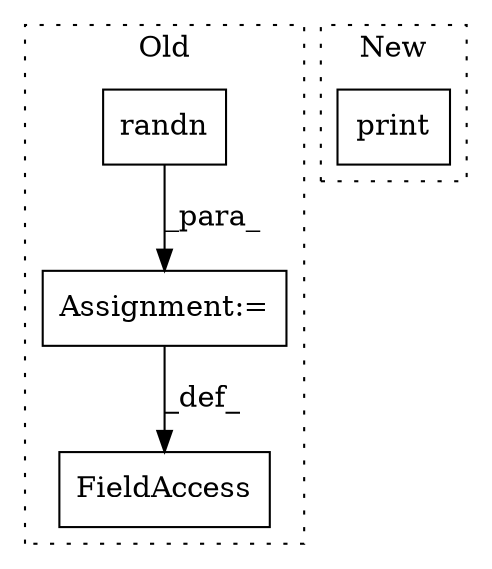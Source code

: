 digraph G {
subgraph cluster0 {
1 [label="randn" a="32" s="870,882" l="6,1" shape="box"];
3 [label="Assignment:=" a="7" s="863" l="1" shape="box"];
4 [label="FieldAccess" a="22" s="862" l="1" shape="box"];
label = "Old";
style="dotted";
}
subgraph cluster1 {
2 [label="print" a="32" s="1493" l="7" shape="box"];
label = "New";
style="dotted";
}
1 -> 3 [label="_para_"];
3 -> 4 [label="_def_"];
}